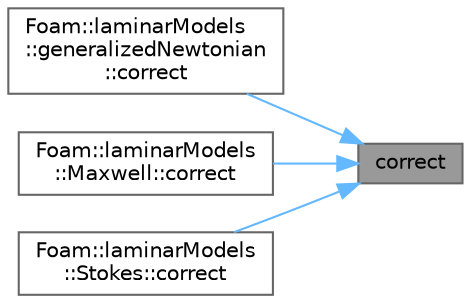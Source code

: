 digraph "correct"
{
 // LATEX_PDF_SIZE
  bgcolor="transparent";
  edge [fontname=Helvetica,fontsize=10,labelfontname=Helvetica,labelfontsize=10];
  node [fontname=Helvetica,fontsize=10,shape=box,height=0.2,width=0.4];
  rankdir="RL";
  Node1 [id="Node000001",label="correct",height=0.2,width=0.4,color="gray40", fillcolor="grey60", style="filled", fontcolor="black",tooltip=" "];
  Node1 -> Node2 [id="edge1_Node000001_Node000002",dir="back",color="steelblue1",style="solid",tooltip=" "];
  Node2 [id="Node000002",label="Foam::laminarModels\l::generalizedNewtonian\l::correct",height=0.2,width=0.4,color="grey40", fillcolor="white", style="filled",URL="$classFoam_1_1laminarModels_1_1generalizedNewtonian.html#a3ae44b28050c3aa494c1d8e18cf618c1",tooltip=" "];
  Node1 -> Node3 [id="edge2_Node000001_Node000003",dir="back",color="steelblue1",style="solid",tooltip=" "];
  Node3 [id="Node000003",label="Foam::laminarModels\l::Maxwell::correct",height=0.2,width=0.4,color="grey40", fillcolor="white", style="filled",URL="$classFoam_1_1laminarModels_1_1Maxwell.html#a3ae44b28050c3aa494c1d8e18cf618c1",tooltip=" "];
  Node1 -> Node4 [id="edge3_Node000001_Node000004",dir="back",color="steelblue1",style="solid",tooltip=" "];
  Node4 [id="Node000004",label="Foam::laminarModels\l::Stokes::correct",height=0.2,width=0.4,color="grey40", fillcolor="white", style="filled",URL="$classFoam_1_1laminarModels_1_1Stokes.html#a3ae44b28050c3aa494c1d8e18cf618c1",tooltip=" "];
}

